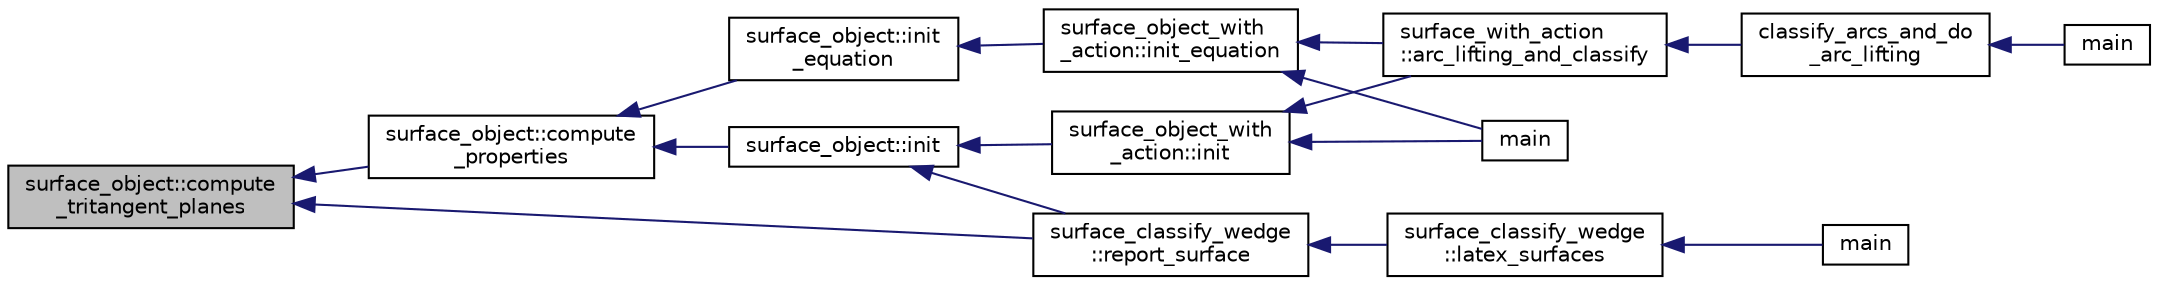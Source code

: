 digraph "surface_object::compute_tritangent_planes"
{
  edge [fontname="Helvetica",fontsize="10",labelfontname="Helvetica",labelfontsize="10"];
  node [fontname="Helvetica",fontsize="10",shape=record];
  rankdir="LR";
  Node505 [label="surface_object::compute\l_tritangent_planes",height=0.2,width=0.4,color="black", fillcolor="grey75", style="filled", fontcolor="black"];
  Node505 -> Node506 [dir="back",color="midnightblue",fontsize="10",style="solid",fontname="Helvetica"];
  Node506 [label="surface_object::compute\l_properties",height=0.2,width=0.4,color="black", fillcolor="white", style="filled",URL="$df/df8/classsurface__object.html#ad6c02c3c1432f8adfe49932041ce1b20"];
  Node506 -> Node507 [dir="back",color="midnightblue",fontsize="10",style="solid",fontname="Helvetica"];
  Node507 [label="surface_object::init\l_equation",height=0.2,width=0.4,color="black", fillcolor="white", style="filled",URL="$df/df8/classsurface__object.html#afd4f4d1accbf361897374bd18d571913"];
  Node507 -> Node508 [dir="back",color="midnightblue",fontsize="10",style="solid",fontname="Helvetica"];
  Node508 [label="surface_object_with\l_action::init_equation",height=0.2,width=0.4,color="black", fillcolor="white", style="filled",URL="$db/d28/classsurface__object__with__action.html#a310ce4189e50545dd67fa3652b8fd160"];
  Node508 -> Node509 [dir="back",color="midnightblue",fontsize="10",style="solid",fontname="Helvetica"];
  Node509 [label="main",height=0.2,width=0.4,color="black", fillcolor="white", style="filled",URL="$d2/dfa/create__surface__main_8_c.html#a217dbf8b442f20279ea00b898af96f52"];
  Node508 -> Node510 [dir="back",color="midnightblue",fontsize="10",style="solid",fontname="Helvetica"];
  Node510 [label="surface_with_action\l::arc_lifting_and_classify",height=0.2,width=0.4,color="black", fillcolor="white", style="filled",URL="$d8/df9/classsurface__with__action.html#a62a3948f830c59e09ef94937650a07a4"];
  Node510 -> Node511 [dir="back",color="midnightblue",fontsize="10",style="solid",fontname="Helvetica"];
  Node511 [label="classify_arcs_and_do\l_arc_lifting",height=0.2,width=0.4,color="black", fillcolor="white", style="filled",URL="$d6/dc3/arc__lifting__main_8_c.html#afdd7be16f16b8c71e9a72fe5f6a0b59c"];
  Node511 -> Node512 [dir="back",color="midnightblue",fontsize="10",style="solid",fontname="Helvetica"];
  Node512 [label="main",height=0.2,width=0.4,color="black", fillcolor="white", style="filled",URL="$d6/dc3/arc__lifting__main_8_c.html#a217dbf8b442f20279ea00b898af96f52"];
  Node506 -> Node513 [dir="back",color="midnightblue",fontsize="10",style="solid",fontname="Helvetica"];
  Node513 [label="surface_object::init",height=0.2,width=0.4,color="black", fillcolor="white", style="filled",URL="$df/df8/classsurface__object.html#ae51d9ac0a3853bc07908ac48ffa6e0d2"];
  Node513 -> Node514 [dir="back",color="midnightblue",fontsize="10",style="solid",fontname="Helvetica"];
  Node514 [label="surface_classify_wedge\l::report_surface",height=0.2,width=0.4,color="black", fillcolor="white", style="filled",URL="$d7/d5c/classsurface__classify__wedge.html#ad577d435c4726d0a35c10b2f8d4ed00c"];
  Node514 -> Node515 [dir="back",color="midnightblue",fontsize="10",style="solid",fontname="Helvetica"];
  Node515 [label="surface_classify_wedge\l::latex_surfaces",height=0.2,width=0.4,color="black", fillcolor="white", style="filled",URL="$d7/d5c/classsurface__classify__wedge.html#a5698763ece48d6f0a605527ca62429c5"];
  Node515 -> Node516 [dir="back",color="midnightblue",fontsize="10",style="solid",fontname="Helvetica"];
  Node516 [label="main",height=0.2,width=0.4,color="black", fillcolor="white", style="filled",URL="$df/df8/surface__classify_8_c.html#a217dbf8b442f20279ea00b898af96f52"];
  Node513 -> Node517 [dir="back",color="midnightblue",fontsize="10",style="solid",fontname="Helvetica"];
  Node517 [label="surface_object_with\l_action::init",height=0.2,width=0.4,color="black", fillcolor="white", style="filled",URL="$db/d28/classsurface__object__with__action.html#a65085da19618def3909b0f4bc27cba8a"];
  Node517 -> Node509 [dir="back",color="midnightblue",fontsize="10",style="solid",fontname="Helvetica"];
  Node517 -> Node510 [dir="back",color="midnightblue",fontsize="10",style="solid",fontname="Helvetica"];
  Node505 -> Node514 [dir="back",color="midnightblue",fontsize="10",style="solid",fontname="Helvetica"];
}
